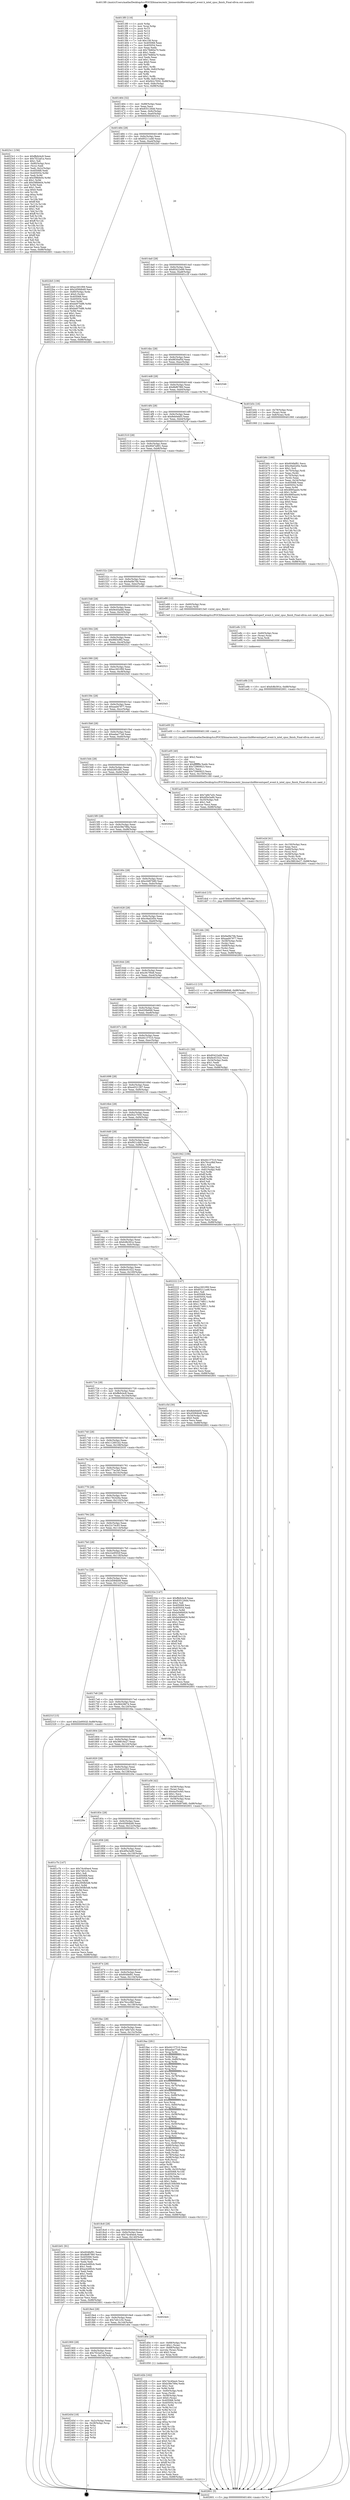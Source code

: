 digraph "0x4013f0" {
  label = "0x4013f0 (/mnt/c/Users/mathe/Desktop/tcc/POCII/binaries/extr_linuxarchx86eventsperf_event.h_intel_cpuc_finish_Final-ollvm.out::main(0))"
  labelloc = "t"
  node[shape=record]

  Entry [label="",width=0.3,height=0.3,shape=circle,fillcolor=black,style=filled]
  "0x401464" [label="{
     0x401464 [32]\l
     | [instrs]\l
     &nbsp;&nbsp;0x401464 \<+6\>: mov -0x88(%rbp),%eax\l
     &nbsp;&nbsp;0x40146a \<+2\>: mov %eax,%ecx\l
     &nbsp;&nbsp;0x40146c \<+6\>: sub $0x835126dd,%ecx\l
     &nbsp;&nbsp;0x401472 \<+6\>: mov %eax,-0x9c(%rbp)\l
     &nbsp;&nbsp;0x401478 \<+6\>: mov %ecx,-0xa0(%rbp)\l
     &nbsp;&nbsp;0x40147e \<+6\>: je 00000000004023c1 \<main+0xfd1\>\l
  }"]
  "0x4023c1" [label="{
     0x4023c1 [156]\l
     | [instrs]\l
     &nbsp;&nbsp;0x4023c1 \<+5\>: mov $0xffe9cbc8,%eax\l
     &nbsp;&nbsp;0x4023c6 \<+5\>: mov $0x7f22af1a,%ecx\l
     &nbsp;&nbsp;0x4023cb \<+2\>: mov $0x1,%dl\l
     &nbsp;&nbsp;0x4023cd \<+4\>: mov -0x80(%rbp),%rsi\l
     &nbsp;&nbsp;0x4023d1 \<+2\>: mov (%rsi),%edi\l
     &nbsp;&nbsp;0x4023d3 \<+3\>: mov %edi,-0x2c(%rbp)\l
     &nbsp;&nbsp;0x4023d6 \<+7\>: mov 0x405068,%edi\l
     &nbsp;&nbsp;0x4023dd \<+8\>: mov 0x405054,%r8d\l
     &nbsp;&nbsp;0x4023e5 \<+3\>: mov %edi,%r9d\l
     &nbsp;&nbsp;0x4023e8 \<+7\>: sub $0x59fbfe04,%r9d\l
     &nbsp;&nbsp;0x4023ef \<+4\>: sub $0x1,%r9d\l
     &nbsp;&nbsp;0x4023f3 \<+7\>: add $0x59fbfe04,%r9d\l
     &nbsp;&nbsp;0x4023fa \<+4\>: imul %r9d,%edi\l
     &nbsp;&nbsp;0x4023fe \<+3\>: and $0x1,%edi\l
     &nbsp;&nbsp;0x402401 \<+3\>: cmp $0x0,%edi\l
     &nbsp;&nbsp;0x402404 \<+4\>: sete %r10b\l
     &nbsp;&nbsp;0x402408 \<+4\>: cmp $0xa,%r8d\l
     &nbsp;&nbsp;0x40240c \<+4\>: setl %r11b\l
     &nbsp;&nbsp;0x402410 \<+3\>: mov %r10b,%bl\l
     &nbsp;&nbsp;0x402413 \<+3\>: xor $0xff,%bl\l
     &nbsp;&nbsp;0x402416 \<+3\>: mov %r11b,%r14b\l
     &nbsp;&nbsp;0x402419 \<+4\>: xor $0xff,%r14b\l
     &nbsp;&nbsp;0x40241d \<+3\>: xor $0x1,%dl\l
     &nbsp;&nbsp;0x402420 \<+3\>: mov %bl,%r15b\l
     &nbsp;&nbsp;0x402423 \<+4\>: and $0xff,%r15b\l
     &nbsp;&nbsp;0x402427 \<+3\>: and %dl,%r10b\l
     &nbsp;&nbsp;0x40242a \<+3\>: mov %r14b,%r12b\l
     &nbsp;&nbsp;0x40242d \<+4\>: and $0xff,%r12b\l
     &nbsp;&nbsp;0x402431 \<+3\>: and %dl,%r11b\l
     &nbsp;&nbsp;0x402434 \<+3\>: or %r10b,%r15b\l
     &nbsp;&nbsp;0x402437 \<+3\>: or %r11b,%r12b\l
     &nbsp;&nbsp;0x40243a \<+3\>: xor %r12b,%r15b\l
     &nbsp;&nbsp;0x40243d \<+3\>: or %r14b,%bl\l
     &nbsp;&nbsp;0x402440 \<+3\>: xor $0xff,%bl\l
     &nbsp;&nbsp;0x402443 \<+3\>: or $0x1,%dl\l
     &nbsp;&nbsp;0x402446 \<+2\>: and %dl,%bl\l
     &nbsp;&nbsp;0x402448 \<+3\>: or %bl,%r15b\l
     &nbsp;&nbsp;0x40244b \<+4\>: test $0x1,%r15b\l
     &nbsp;&nbsp;0x40244f \<+3\>: cmovne %ecx,%eax\l
     &nbsp;&nbsp;0x402452 \<+6\>: mov %eax,-0x88(%rbp)\l
     &nbsp;&nbsp;0x402458 \<+5\>: jmp 0000000000402601 \<main+0x1211\>\l
  }"]
  "0x401484" [label="{
     0x401484 [28]\l
     | [instrs]\l
     &nbsp;&nbsp;0x401484 \<+5\>: jmp 0000000000401489 \<main+0x99\>\l
     &nbsp;&nbsp;0x401489 \<+6\>: mov -0x9c(%rbp),%eax\l
     &nbsp;&nbsp;0x40148f \<+5\>: sub $0x85211a48,%eax\l
     &nbsp;&nbsp;0x401494 \<+6\>: mov %eax,-0xa4(%rbp)\l
     &nbsp;&nbsp;0x40149a \<+6\>: je 00000000004022b5 \<main+0xec5\>\l
  }"]
  Exit [label="",width=0.3,height=0.3,shape=circle,fillcolor=black,style=filled,peripheries=2]
  "0x4022b5" [label="{
     0x4022b5 [106]\l
     | [instrs]\l
     &nbsp;&nbsp;0x4022b5 \<+5\>: mov $0xa1601f09,%eax\l
     &nbsp;&nbsp;0x4022ba \<+5\>: mov $0x2d584b49,%ecx\l
     &nbsp;&nbsp;0x4022bf \<+4\>: mov -0x80(%rbp),%rdx\l
     &nbsp;&nbsp;0x4022c3 \<+6\>: movl $0x0,(%rdx)\l
     &nbsp;&nbsp;0x4022c9 \<+7\>: mov 0x405068,%esi\l
     &nbsp;&nbsp;0x4022d0 \<+7\>: mov 0x405054,%edi\l
     &nbsp;&nbsp;0x4022d7 \<+3\>: mov %esi,%r8d\l
     &nbsp;&nbsp;0x4022da \<+7\>: add $0xbe975df6,%r8d\l
     &nbsp;&nbsp;0x4022e1 \<+4\>: sub $0x1,%r8d\l
     &nbsp;&nbsp;0x4022e5 \<+7\>: sub $0xbe975df6,%r8d\l
     &nbsp;&nbsp;0x4022ec \<+4\>: imul %r8d,%esi\l
     &nbsp;&nbsp;0x4022f0 \<+3\>: and $0x1,%esi\l
     &nbsp;&nbsp;0x4022f3 \<+3\>: cmp $0x0,%esi\l
     &nbsp;&nbsp;0x4022f6 \<+4\>: sete %r9b\l
     &nbsp;&nbsp;0x4022fa \<+3\>: cmp $0xa,%edi\l
     &nbsp;&nbsp;0x4022fd \<+4\>: setl %r10b\l
     &nbsp;&nbsp;0x402301 \<+3\>: mov %r9b,%r11b\l
     &nbsp;&nbsp;0x402304 \<+3\>: and %r10b,%r11b\l
     &nbsp;&nbsp;0x402307 \<+3\>: xor %r10b,%r9b\l
     &nbsp;&nbsp;0x40230a \<+3\>: or %r9b,%r11b\l
     &nbsp;&nbsp;0x40230d \<+4\>: test $0x1,%r11b\l
     &nbsp;&nbsp;0x402311 \<+3\>: cmovne %ecx,%eax\l
     &nbsp;&nbsp;0x402314 \<+6\>: mov %eax,-0x88(%rbp)\l
     &nbsp;&nbsp;0x40231a \<+5\>: jmp 0000000000402601 \<main+0x1211\>\l
  }"]
  "0x4014a0" [label="{
     0x4014a0 [28]\l
     | [instrs]\l
     &nbsp;&nbsp;0x4014a0 \<+5\>: jmp 00000000004014a5 \<main+0xb5\>\l
     &nbsp;&nbsp;0x4014a5 \<+6\>: mov -0x9c(%rbp),%eax\l
     &nbsp;&nbsp;0x4014ab \<+5\>: sub $0x85422e99,%eax\l
     &nbsp;&nbsp;0x4014b0 \<+6\>: mov %eax,-0xa8(%rbp)\l
     &nbsp;&nbsp;0x4014b6 \<+6\>: je 0000000000401c3f \<main+0x84f\>\l
  }"]
  "0x40191c" [label="{
     0x40191c\l
  }", style=dashed]
  "0x401c3f" [label="{
     0x401c3f\l
  }", style=dashed]
  "0x4014bc" [label="{
     0x4014bc [28]\l
     | [instrs]\l
     &nbsp;&nbsp;0x4014bc \<+5\>: jmp 00000000004014c1 \<main+0xd1\>\l
     &nbsp;&nbsp;0x4014c1 \<+6\>: mov -0x9c(%rbp),%eax\l
     &nbsp;&nbsp;0x4014c7 \<+5\>: sub $0x8830af5d,%eax\l
     &nbsp;&nbsp;0x4014cc \<+6\>: mov %eax,-0xac(%rbp)\l
     &nbsp;&nbsp;0x4014d2 \<+6\>: je 0000000000402546 \<main+0x1156\>\l
  }"]
  "0x40245d" [label="{
     0x40245d [18]\l
     | [instrs]\l
     &nbsp;&nbsp;0x40245d \<+3\>: mov -0x2c(%rbp),%eax\l
     &nbsp;&nbsp;0x402460 \<+4\>: lea -0x28(%rbp),%rsp\l
     &nbsp;&nbsp;0x402464 \<+1\>: pop %rbx\l
     &nbsp;&nbsp;0x402465 \<+2\>: pop %r12\l
     &nbsp;&nbsp;0x402467 \<+2\>: pop %r13\l
     &nbsp;&nbsp;0x402469 \<+2\>: pop %r14\l
     &nbsp;&nbsp;0x40246b \<+2\>: pop %r15\l
     &nbsp;&nbsp;0x40246d \<+1\>: pop %rbp\l
     &nbsp;&nbsp;0x40246e \<+1\>: ret\l
  }"]
  "0x402546" [label="{
     0x402546\l
  }", style=dashed]
  "0x4014d8" [label="{
     0x4014d8 [28]\l
     | [instrs]\l
     &nbsp;&nbsp;0x4014d8 \<+5\>: jmp 00000000004014dd \<main+0xed\>\l
     &nbsp;&nbsp;0x4014dd \<+6\>: mov -0x9c(%rbp),%eax\l
     &nbsp;&nbsp;0x4014e3 \<+5\>: sub $0x8bf67f60,%eax\l
     &nbsp;&nbsp;0x4014e8 \<+6\>: mov %eax,-0xb0(%rbp)\l
     &nbsp;&nbsp;0x4014ee \<+6\>: je 0000000000401b5c \<main+0x76c\>\l
  }"]
  "0x401e9b" [label="{
     0x401e9b [15]\l
     | [instrs]\l
     &nbsp;&nbsp;0x401e9b \<+10\>: movl $0xfc8b391e,-0x88(%rbp)\l
     &nbsp;&nbsp;0x401ea5 \<+5\>: jmp 0000000000402601 \<main+0x1211\>\l
  }"]
  "0x401b5c" [label="{
     0x401b5c [16]\l
     | [instrs]\l
     &nbsp;&nbsp;0x401b5c \<+4\>: mov -0x78(%rbp),%rax\l
     &nbsp;&nbsp;0x401b60 \<+3\>: mov (%rax),%rax\l
     &nbsp;&nbsp;0x401b63 \<+4\>: mov 0x8(%rax),%rdi\l
     &nbsp;&nbsp;0x401b67 \<+5\>: call 0000000000401060 \<atoi@plt\>\l
     | [calls]\l
     &nbsp;&nbsp;0x401060 \{1\} (unknown)\l
  }"]
  "0x4014f4" [label="{
     0x4014f4 [28]\l
     | [instrs]\l
     &nbsp;&nbsp;0x4014f4 \<+5\>: jmp 00000000004014f9 \<main+0x109\>\l
     &nbsp;&nbsp;0x4014f9 \<+6\>: mov -0x9c(%rbp),%eax\l
     &nbsp;&nbsp;0x4014ff \<+5\>: sub $0x8eb0ebf3,%eax\l
     &nbsp;&nbsp;0x401504 \<+6\>: mov %eax,-0xb4(%rbp)\l
     &nbsp;&nbsp;0x40150a \<+6\>: je 00000000004021ff \<main+0xe0f\>\l
  }"]
  "0x401e8c" [label="{
     0x401e8c [15]\l
     | [instrs]\l
     &nbsp;&nbsp;0x401e8c \<+4\>: mov -0x60(%rbp),%rax\l
     &nbsp;&nbsp;0x401e90 \<+3\>: mov (%rax),%rax\l
     &nbsp;&nbsp;0x401e93 \<+3\>: mov %rax,%rdi\l
     &nbsp;&nbsp;0x401e96 \<+5\>: call 0000000000401030 \<free@plt\>\l
     | [calls]\l
     &nbsp;&nbsp;0x401030 \{1\} (unknown)\l
  }"]
  "0x4021ff" [label="{
     0x4021ff\l
  }", style=dashed]
  "0x401510" [label="{
     0x401510 [28]\l
     | [instrs]\l
     &nbsp;&nbsp;0x401510 \<+5\>: jmp 0000000000401515 \<main+0x125\>\l
     &nbsp;&nbsp;0x401515 \<+6\>: mov -0x9c(%rbp),%eax\l
     &nbsp;&nbsp;0x40151b \<+5\>: sub $0x90d7e891,%eax\l
     &nbsp;&nbsp;0x401520 \<+6\>: mov %eax,-0xb8(%rbp)\l
     &nbsp;&nbsp;0x401526 \<+6\>: je 0000000000401eaa \<main+0xaba\>\l
  }"]
  "0x401e2d" [label="{
     0x401e2d [41]\l
     | [instrs]\l
     &nbsp;&nbsp;0x401e2d \<+6\>: mov -0x150(%rbp),%ecx\l
     &nbsp;&nbsp;0x401e33 \<+3\>: imul %eax,%ecx\l
     &nbsp;&nbsp;0x401e36 \<+4\>: mov -0x60(%rbp),%rsi\l
     &nbsp;&nbsp;0x401e3a \<+3\>: mov (%rsi),%rsi\l
     &nbsp;&nbsp;0x401e3d \<+4\>: mov -0x58(%rbp),%rdi\l
     &nbsp;&nbsp;0x401e41 \<+3\>: movslq (%rdi),%rdi\l
     &nbsp;&nbsp;0x401e44 \<+3\>: mov %ecx,(%rsi,%rdi,4)\l
     &nbsp;&nbsp;0x401e47 \<+10\>: movl $0x38816e27,-0x88(%rbp)\l
     &nbsp;&nbsp;0x401e51 \<+5\>: jmp 0000000000402601 \<main+0x1211\>\l
  }"]
  "0x401eaa" [label="{
     0x401eaa\l
  }", style=dashed]
  "0x40152c" [label="{
     0x40152c [28]\l
     | [instrs]\l
     &nbsp;&nbsp;0x40152c \<+5\>: jmp 0000000000401531 \<main+0x141\>\l
     &nbsp;&nbsp;0x401531 \<+6\>: mov -0x9c(%rbp),%eax\l
     &nbsp;&nbsp;0x401537 \<+5\>: sub $0x9a0fe70b,%eax\l
     &nbsp;&nbsp;0x40153c \<+6\>: mov %eax,-0xbc(%rbp)\l
     &nbsp;&nbsp;0x401542 \<+6\>: je 0000000000401e80 \<main+0xa90\>\l
  }"]
  "0x401e05" [label="{
     0x401e05 [40]\l
     | [instrs]\l
     &nbsp;&nbsp;0x401e05 \<+5\>: mov $0x2,%ecx\l
     &nbsp;&nbsp;0x401e0a \<+1\>: cltd\l
     &nbsp;&nbsp;0x401e0b \<+2\>: idiv %ecx\l
     &nbsp;&nbsp;0x401e0d \<+6\>: imul $0xfffffffe,%edx,%ecx\l
     &nbsp;&nbsp;0x401e13 \<+6\>: sub $0x72960923,%ecx\l
     &nbsp;&nbsp;0x401e19 \<+3\>: add $0x1,%ecx\l
     &nbsp;&nbsp;0x401e1c \<+6\>: add $0x72960923,%ecx\l
     &nbsp;&nbsp;0x401e22 \<+6\>: mov %ecx,-0x150(%rbp)\l
     &nbsp;&nbsp;0x401e28 \<+5\>: call 0000000000401160 \<next_i\>\l
     | [calls]\l
     &nbsp;&nbsp;0x401160 \{1\} (/mnt/c/Users/mathe/Desktop/tcc/POCII/binaries/extr_linuxarchx86eventsperf_event.h_intel_cpuc_finish_Final-ollvm.out::next_i)\l
  }"]
  "0x401e80" [label="{
     0x401e80 [12]\l
     | [instrs]\l
     &nbsp;&nbsp;0x401e80 \<+4\>: mov -0x60(%rbp),%rax\l
     &nbsp;&nbsp;0x401e84 \<+3\>: mov (%rax),%rdi\l
     &nbsp;&nbsp;0x401e87 \<+5\>: call 00000000004013e0 \<intel_cpuc_finish\>\l
     | [calls]\l
     &nbsp;&nbsp;0x4013e0 \{1\} (/mnt/c/Users/mathe/Desktop/tcc/POCII/binaries/extr_linuxarchx86eventsperf_event.h_intel_cpuc_finish_Final-ollvm.out::intel_cpuc_finish)\l
  }"]
  "0x401548" [label="{
     0x401548 [28]\l
     | [instrs]\l
     &nbsp;&nbsp;0x401548 \<+5\>: jmp 000000000040154d \<main+0x15d\>\l
     &nbsp;&nbsp;0x40154d \<+6\>: mov -0x9c(%rbp),%eax\l
     &nbsp;&nbsp;0x401553 \<+5\>: sub $0x9e45abfd,%eax\l
     &nbsp;&nbsp;0x401558 \<+6\>: mov %eax,-0xc0(%rbp)\l
     &nbsp;&nbsp;0x40155e \<+6\>: je 0000000000401f42 \<main+0xb52\>\l
  }"]
  "0x401d2b" [label="{
     0x401d2b [162]\l
     | [instrs]\l
     &nbsp;&nbsp;0x401d2b \<+5\>: mov $0x7dc40ee4,%ecx\l
     &nbsp;&nbsp;0x401d30 \<+5\>: mov $0xb38e789a,%edx\l
     &nbsp;&nbsp;0x401d35 \<+3\>: mov $0x1,%sil\l
     &nbsp;&nbsp;0x401d38 \<+3\>: xor %r8d,%r8d\l
     &nbsp;&nbsp;0x401d3b \<+4\>: mov -0x60(%rbp),%rdi\l
     &nbsp;&nbsp;0x401d3f \<+3\>: mov %rax,(%rdi)\l
     &nbsp;&nbsp;0x401d42 \<+4\>: mov -0x58(%rbp),%rax\l
     &nbsp;&nbsp;0x401d46 \<+6\>: movl $0x0,(%rax)\l
     &nbsp;&nbsp;0x401d4c \<+8\>: mov 0x405068,%r9d\l
     &nbsp;&nbsp;0x401d54 \<+8\>: mov 0x405054,%r10d\l
     &nbsp;&nbsp;0x401d5c \<+4\>: sub $0x1,%r8d\l
     &nbsp;&nbsp;0x401d60 \<+3\>: mov %r9d,%r11d\l
     &nbsp;&nbsp;0x401d63 \<+3\>: add %r8d,%r11d\l
     &nbsp;&nbsp;0x401d66 \<+4\>: imul %r11d,%r9d\l
     &nbsp;&nbsp;0x401d6a \<+4\>: and $0x1,%r9d\l
     &nbsp;&nbsp;0x401d6e \<+4\>: cmp $0x0,%r9d\l
     &nbsp;&nbsp;0x401d72 \<+3\>: sete %bl\l
     &nbsp;&nbsp;0x401d75 \<+4\>: cmp $0xa,%r10d\l
     &nbsp;&nbsp;0x401d79 \<+4\>: setl %r14b\l
     &nbsp;&nbsp;0x401d7d \<+3\>: mov %bl,%r15b\l
     &nbsp;&nbsp;0x401d80 \<+4\>: xor $0xff,%r15b\l
     &nbsp;&nbsp;0x401d84 \<+3\>: mov %r14b,%r12b\l
     &nbsp;&nbsp;0x401d87 \<+4\>: xor $0xff,%r12b\l
     &nbsp;&nbsp;0x401d8b \<+4\>: xor $0x0,%sil\l
     &nbsp;&nbsp;0x401d8f \<+3\>: mov %r15b,%r13b\l
     &nbsp;&nbsp;0x401d92 \<+4\>: and $0x0,%r13b\l
     &nbsp;&nbsp;0x401d96 \<+3\>: and %sil,%bl\l
     &nbsp;&nbsp;0x401d99 \<+3\>: mov %r12b,%al\l
     &nbsp;&nbsp;0x401d9c \<+2\>: and $0x0,%al\l
     &nbsp;&nbsp;0x401d9e \<+3\>: and %sil,%r14b\l
     &nbsp;&nbsp;0x401da1 \<+3\>: or %bl,%r13b\l
     &nbsp;&nbsp;0x401da4 \<+3\>: or %r14b,%al\l
     &nbsp;&nbsp;0x401da7 \<+3\>: xor %al,%r13b\l
     &nbsp;&nbsp;0x401daa \<+3\>: or %r12b,%r15b\l
     &nbsp;&nbsp;0x401dad \<+4\>: xor $0xff,%r15b\l
     &nbsp;&nbsp;0x401db1 \<+4\>: or $0x0,%sil\l
     &nbsp;&nbsp;0x401db5 \<+3\>: and %sil,%r15b\l
     &nbsp;&nbsp;0x401db8 \<+3\>: or %r15b,%r13b\l
     &nbsp;&nbsp;0x401dbb \<+4\>: test $0x1,%r13b\l
     &nbsp;&nbsp;0x401dbf \<+3\>: cmovne %edx,%ecx\l
     &nbsp;&nbsp;0x401dc2 \<+6\>: mov %ecx,-0x88(%rbp)\l
     &nbsp;&nbsp;0x401dc8 \<+5\>: jmp 0000000000402601 \<main+0x1211\>\l
  }"]
  "0x401f42" [label="{
     0x401f42\l
  }", style=dashed]
  "0x401564" [label="{
     0x401564 [28]\l
     | [instrs]\l
     &nbsp;&nbsp;0x401564 \<+5\>: jmp 0000000000401569 \<main+0x179\>\l
     &nbsp;&nbsp;0x401569 \<+6\>: mov -0x9c(%rbp),%eax\l
     &nbsp;&nbsp;0x40156f \<+5\>: sub $0x9fd3cf82,%eax\l
     &nbsp;&nbsp;0x401574 \<+6\>: mov %eax,-0xc4(%rbp)\l
     &nbsp;&nbsp;0x40157a \<+6\>: je 0000000000402521 \<main+0x1131\>\l
  }"]
  "0x401900" [label="{
     0x401900 [28]\l
     | [instrs]\l
     &nbsp;&nbsp;0x401900 \<+5\>: jmp 0000000000401905 \<main+0x515\>\l
     &nbsp;&nbsp;0x401905 \<+6\>: mov -0x9c(%rbp),%eax\l
     &nbsp;&nbsp;0x40190b \<+5\>: sub $0x7f22af1a,%eax\l
     &nbsp;&nbsp;0x401910 \<+6\>: mov %eax,-0x148(%rbp)\l
     &nbsp;&nbsp;0x401916 \<+6\>: je 000000000040245d \<main+0x106d\>\l
  }"]
  "0x402521" [label="{
     0x402521\l
  }", style=dashed]
  "0x401580" [label="{
     0x401580 [28]\l
     | [instrs]\l
     &nbsp;&nbsp;0x401580 \<+5\>: jmp 0000000000401585 \<main+0x195\>\l
     &nbsp;&nbsp;0x401585 \<+6\>: mov -0x9c(%rbp),%eax\l
     &nbsp;&nbsp;0x40158b \<+5\>: sub $0xa1601f09,%eax\l
     &nbsp;&nbsp;0x401590 \<+6\>: mov %eax,-0xc8(%rbp)\l
     &nbsp;&nbsp;0x401596 \<+6\>: je 00000000004025d3 \<main+0x11e3\>\l
  }"]
  "0x401d0e" [label="{
     0x401d0e [29]\l
     | [instrs]\l
     &nbsp;&nbsp;0x401d0e \<+4\>: mov -0x68(%rbp),%rax\l
     &nbsp;&nbsp;0x401d12 \<+6\>: movl $0x1,(%rax)\l
     &nbsp;&nbsp;0x401d18 \<+4\>: mov -0x68(%rbp),%rax\l
     &nbsp;&nbsp;0x401d1c \<+3\>: movslq (%rax),%rax\l
     &nbsp;&nbsp;0x401d1f \<+4\>: shl $0x2,%rax\l
     &nbsp;&nbsp;0x401d23 \<+3\>: mov %rax,%rdi\l
     &nbsp;&nbsp;0x401d26 \<+5\>: call 0000000000401050 \<malloc@plt\>\l
     | [calls]\l
     &nbsp;&nbsp;0x401050 \{1\} (unknown)\l
  }"]
  "0x4025d3" [label="{
     0x4025d3\l
  }", style=dashed]
  "0x40159c" [label="{
     0x40159c [28]\l
     | [instrs]\l
     &nbsp;&nbsp;0x40159c \<+5\>: jmp 00000000004015a1 \<main+0x1b1\>\l
     &nbsp;&nbsp;0x4015a1 \<+6\>: mov -0x9c(%rbp),%eax\l
     &nbsp;&nbsp;0x4015a7 \<+5\>: sub $0xaad47977,%eax\l
     &nbsp;&nbsp;0x4015ac \<+6\>: mov %eax,-0xcc(%rbp)\l
     &nbsp;&nbsp;0x4015b2 \<+6\>: je 0000000000401e00 \<main+0xa10\>\l
  }"]
  "0x4018e4" [label="{
     0x4018e4 [28]\l
     | [instrs]\l
     &nbsp;&nbsp;0x4018e4 \<+5\>: jmp 00000000004018e9 \<main+0x4f9\>\l
     &nbsp;&nbsp;0x4018e9 \<+6\>: mov -0x9c(%rbp),%eax\l
     &nbsp;&nbsp;0x4018ef \<+5\>: sub $0x7efc1c5c,%eax\l
     &nbsp;&nbsp;0x4018f4 \<+6\>: mov %eax,-0x144(%rbp)\l
     &nbsp;&nbsp;0x4018fa \<+6\>: je 0000000000401d0e \<main+0x91e\>\l
  }"]
  "0x401e00" [label="{
     0x401e00 [5]\l
     | [instrs]\l
     &nbsp;&nbsp;0x401e00 \<+5\>: call 0000000000401160 \<next_i\>\l
     | [calls]\l
     &nbsp;&nbsp;0x401160 \{1\} (/mnt/c/Users/mathe/Desktop/tcc/POCII/binaries/extr_linuxarchx86eventsperf_event.h_intel_cpuc_finish_Final-ollvm.out::next_i)\l
  }"]
  "0x4015b8" [label="{
     0x4015b8 [28]\l
     | [instrs]\l
     &nbsp;&nbsp;0x4015b8 \<+5\>: jmp 00000000004015bd \<main+0x1cd\>\l
     &nbsp;&nbsp;0x4015bd \<+6\>: mov -0x9c(%rbp),%eax\l
     &nbsp;&nbsp;0x4015c3 \<+5\>: sub $0xadae77a9,%eax\l
     &nbsp;&nbsp;0x4015c8 \<+6\>: mov %eax,-0xd0(%rbp)\l
     &nbsp;&nbsp;0x4015ce \<+6\>: je 0000000000401ac5 \<main+0x6d5\>\l
  }"]
  "0x4024e4" [label="{
     0x4024e4\l
  }", style=dashed]
  "0x401ac5" [label="{
     0x401ac5 [30]\l
     | [instrs]\l
     &nbsp;&nbsp;0x401ac5 \<+5\>: mov $0x7a6b7a5c,%eax\l
     &nbsp;&nbsp;0x401aca \<+5\>: mov $0x4f5e3a90,%ecx\l
     &nbsp;&nbsp;0x401acf \<+3\>: mov -0x35(%rbp),%dl\l
     &nbsp;&nbsp;0x401ad2 \<+3\>: test $0x1,%dl\l
     &nbsp;&nbsp;0x401ad5 \<+3\>: cmovne %ecx,%eax\l
     &nbsp;&nbsp;0x401ad8 \<+6\>: mov %eax,-0x88(%rbp)\l
     &nbsp;&nbsp;0x401ade \<+5\>: jmp 0000000000402601 \<main+0x1211\>\l
  }"]
  "0x4015d4" [label="{
     0x4015d4 [28]\l
     | [instrs]\l
     &nbsp;&nbsp;0x4015d4 \<+5\>: jmp 00000000004015d9 \<main+0x1e9\>\l
     &nbsp;&nbsp;0x4015d9 \<+6\>: mov -0x9c(%rbp),%eax\l
     &nbsp;&nbsp;0x4015df \<+5\>: sub $0xb26f1d91,%eax\l
     &nbsp;&nbsp;0x4015e4 \<+6\>: mov %eax,-0xd4(%rbp)\l
     &nbsp;&nbsp;0x4015ea \<+6\>: je 00000000004020e0 \<main+0xcf0\>\l
  }"]
  "0x401b6c" [label="{
     0x401b6c [166]\l
     | [instrs]\l
     &nbsp;&nbsp;0x401b6c \<+5\>: mov $0x604fef91,%ecx\l
     &nbsp;&nbsp;0x401b71 \<+5\>: mov $0xc9ad2d5e,%edx\l
     &nbsp;&nbsp;0x401b76 \<+3\>: mov $0x1,%sil\l
     &nbsp;&nbsp;0x401b79 \<+4\>: mov -0x70(%rbp),%rdi\l
     &nbsp;&nbsp;0x401b7d \<+2\>: mov %eax,(%rdi)\l
     &nbsp;&nbsp;0x401b7f \<+4\>: mov -0x70(%rbp),%rdi\l
     &nbsp;&nbsp;0x401b83 \<+2\>: mov (%rdi),%eax\l
     &nbsp;&nbsp;0x401b85 \<+3\>: mov %eax,-0x34(%rbp)\l
     &nbsp;&nbsp;0x401b88 \<+7\>: mov 0x405068,%eax\l
     &nbsp;&nbsp;0x401b8f \<+8\>: mov 0x405054,%r8d\l
     &nbsp;&nbsp;0x401b97 \<+3\>: mov %eax,%r9d\l
     &nbsp;&nbsp;0x401b9a \<+7\>: sub $0x4685aa44,%r9d\l
     &nbsp;&nbsp;0x401ba1 \<+4\>: sub $0x1,%r9d\l
     &nbsp;&nbsp;0x401ba5 \<+7\>: add $0x4685aa44,%r9d\l
     &nbsp;&nbsp;0x401bac \<+4\>: imul %r9d,%eax\l
     &nbsp;&nbsp;0x401bb0 \<+3\>: and $0x1,%eax\l
     &nbsp;&nbsp;0x401bb3 \<+3\>: cmp $0x0,%eax\l
     &nbsp;&nbsp;0x401bb6 \<+4\>: sete %r10b\l
     &nbsp;&nbsp;0x401bba \<+4\>: cmp $0xa,%r8d\l
     &nbsp;&nbsp;0x401bbe \<+4\>: setl %r11b\l
     &nbsp;&nbsp;0x401bc2 \<+3\>: mov %r10b,%bl\l
     &nbsp;&nbsp;0x401bc5 \<+3\>: xor $0xff,%bl\l
     &nbsp;&nbsp;0x401bc8 \<+3\>: mov %r11b,%r14b\l
     &nbsp;&nbsp;0x401bcb \<+4\>: xor $0xff,%r14b\l
     &nbsp;&nbsp;0x401bcf \<+4\>: xor $0x1,%sil\l
     &nbsp;&nbsp;0x401bd3 \<+3\>: mov %bl,%r15b\l
     &nbsp;&nbsp;0x401bd6 \<+4\>: and $0xff,%r15b\l
     &nbsp;&nbsp;0x401bda \<+3\>: and %sil,%r10b\l
     &nbsp;&nbsp;0x401bdd \<+3\>: mov %r14b,%r12b\l
     &nbsp;&nbsp;0x401be0 \<+4\>: and $0xff,%r12b\l
     &nbsp;&nbsp;0x401be4 \<+3\>: and %sil,%r11b\l
     &nbsp;&nbsp;0x401be7 \<+3\>: or %r10b,%r15b\l
     &nbsp;&nbsp;0x401bea \<+3\>: or %r11b,%r12b\l
     &nbsp;&nbsp;0x401bed \<+3\>: xor %r12b,%r15b\l
     &nbsp;&nbsp;0x401bf0 \<+3\>: or %r14b,%bl\l
     &nbsp;&nbsp;0x401bf3 \<+3\>: xor $0xff,%bl\l
     &nbsp;&nbsp;0x401bf6 \<+4\>: or $0x1,%sil\l
     &nbsp;&nbsp;0x401bfa \<+3\>: and %sil,%bl\l
     &nbsp;&nbsp;0x401bfd \<+3\>: or %bl,%r15b\l
     &nbsp;&nbsp;0x401c00 \<+4\>: test $0x1,%r15b\l
     &nbsp;&nbsp;0x401c04 \<+3\>: cmovne %edx,%ecx\l
     &nbsp;&nbsp;0x401c07 \<+6\>: mov %ecx,-0x88(%rbp)\l
     &nbsp;&nbsp;0x401c0d \<+5\>: jmp 0000000000402601 \<main+0x1211\>\l
  }"]
  "0x4020e0" [label="{
     0x4020e0\l
  }", style=dashed]
  "0x4015f0" [label="{
     0x4015f0 [28]\l
     | [instrs]\l
     &nbsp;&nbsp;0x4015f0 \<+5\>: jmp 00000000004015f5 \<main+0x205\>\l
     &nbsp;&nbsp;0x4015f5 \<+6\>: mov -0x9c(%rbp),%eax\l
     &nbsp;&nbsp;0x4015fb \<+5\>: sub $0xb38e789a,%eax\l
     &nbsp;&nbsp;0x401600 \<+6\>: mov %eax,-0xd8(%rbp)\l
     &nbsp;&nbsp;0x401606 \<+6\>: je 0000000000401dcd \<main+0x9dd\>\l
  }"]
  "0x4018c8" [label="{
     0x4018c8 [28]\l
     | [instrs]\l
     &nbsp;&nbsp;0x4018c8 \<+5\>: jmp 00000000004018cd \<main+0x4dd\>\l
     &nbsp;&nbsp;0x4018cd \<+6\>: mov -0x9c(%rbp),%eax\l
     &nbsp;&nbsp;0x4018d3 \<+5\>: sub $0x7dc40ee4,%eax\l
     &nbsp;&nbsp;0x4018d8 \<+6\>: mov %eax,-0x140(%rbp)\l
     &nbsp;&nbsp;0x4018de \<+6\>: je 00000000004024e4 \<main+0x10f4\>\l
  }"]
  "0x401dcd" [label="{
     0x401dcd [15]\l
     | [instrs]\l
     &nbsp;&nbsp;0x401dcd \<+10\>: movl $0xc0d97b80,-0x88(%rbp)\l
     &nbsp;&nbsp;0x401dd7 \<+5\>: jmp 0000000000402601 \<main+0x1211\>\l
  }"]
  "0x40160c" [label="{
     0x40160c [28]\l
     | [instrs]\l
     &nbsp;&nbsp;0x40160c \<+5\>: jmp 0000000000401611 \<main+0x221\>\l
     &nbsp;&nbsp;0x401611 \<+6\>: mov -0x9c(%rbp),%eax\l
     &nbsp;&nbsp;0x401617 \<+5\>: sub $0xc0d97b80,%eax\l
     &nbsp;&nbsp;0x40161c \<+6\>: mov %eax,-0xdc(%rbp)\l
     &nbsp;&nbsp;0x401622 \<+6\>: je 0000000000401ddc \<main+0x9ec\>\l
  }"]
  "0x401b01" [label="{
     0x401b01 [91]\l
     | [instrs]\l
     &nbsp;&nbsp;0x401b01 \<+5\>: mov $0x604fef91,%eax\l
     &nbsp;&nbsp;0x401b06 \<+5\>: mov $0x8bf67f60,%ecx\l
     &nbsp;&nbsp;0x401b0b \<+7\>: mov 0x405068,%edx\l
     &nbsp;&nbsp;0x401b12 \<+7\>: mov 0x405054,%esi\l
     &nbsp;&nbsp;0x401b19 \<+2\>: mov %edx,%edi\l
     &nbsp;&nbsp;0x401b1b \<+6\>: sub $0xacb480cb,%edi\l
     &nbsp;&nbsp;0x401b21 \<+3\>: sub $0x1,%edi\l
     &nbsp;&nbsp;0x401b24 \<+6\>: add $0xacb480cb,%edi\l
     &nbsp;&nbsp;0x401b2a \<+3\>: imul %edi,%edx\l
     &nbsp;&nbsp;0x401b2d \<+3\>: and $0x1,%edx\l
     &nbsp;&nbsp;0x401b30 \<+3\>: cmp $0x0,%edx\l
     &nbsp;&nbsp;0x401b33 \<+4\>: sete %r8b\l
     &nbsp;&nbsp;0x401b37 \<+3\>: cmp $0xa,%esi\l
     &nbsp;&nbsp;0x401b3a \<+4\>: setl %r9b\l
     &nbsp;&nbsp;0x401b3e \<+3\>: mov %r8b,%r10b\l
     &nbsp;&nbsp;0x401b41 \<+3\>: and %r9b,%r10b\l
     &nbsp;&nbsp;0x401b44 \<+3\>: xor %r9b,%r8b\l
     &nbsp;&nbsp;0x401b47 \<+3\>: or %r8b,%r10b\l
     &nbsp;&nbsp;0x401b4a \<+4\>: test $0x1,%r10b\l
     &nbsp;&nbsp;0x401b4e \<+3\>: cmovne %ecx,%eax\l
     &nbsp;&nbsp;0x401b51 \<+6\>: mov %eax,-0x88(%rbp)\l
     &nbsp;&nbsp;0x401b57 \<+5\>: jmp 0000000000402601 \<main+0x1211\>\l
  }"]
  "0x401ddc" [label="{
     0x401ddc [36]\l
     | [instrs]\l
     &nbsp;&nbsp;0x401ddc \<+5\>: mov $0x9a0fe70b,%eax\l
     &nbsp;&nbsp;0x401de1 \<+5\>: mov $0xaad47977,%ecx\l
     &nbsp;&nbsp;0x401de6 \<+4\>: mov -0x58(%rbp),%rdx\l
     &nbsp;&nbsp;0x401dea \<+2\>: mov (%rdx),%esi\l
     &nbsp;&nbsp;0x401dec \<+4\>: mov -0x68(%rbp),%rdx\l
     &nbsp;&nbsp;0x401df0 \<+2\>: cmp (%rdx),%esi\l
     &nbsp;&nbsp;0x401df2 \<+3\>: cmovl %ecx,%eax\l
     &nbsp;&nbsp;0x401df5 \<+6\>: mov %eax,-0x88(%rbp)\l
     &nbsp;&nbsp;0x401dfb \<+5\>: jmp 0000000000402601 \<main+0x1211\>\l
  }"]
  "0x401628" [label="{
     0x401628 [28]\l
     | [instrs]\l
     &nbsp;&nbsp;0x401628 \<+5\>: jmp 000000000040162d \<main+0x23d\>\l
     &nbsp;&nbsp;0x40162d \<+6\>: mov -0x9c(%rbp),%eax\l
     &nbsp;&nbsp;0x401633 \<+5\>: sub $0xc9ad2d5e,%eax\l
     &nbsp;&nbsp;0x401638 \<+6\>: mov %eax,-0xe0(%rbp)\l
     &nbsp;&nbsp;0x40163e \<+6\>: je 0000000000401c12 \<main+0x822\>\l
  }"]
  "0x4018ac" [label="{
     0x4018ac [28]\l
     | [instrs]\l
     &nbsp;&nbsp;0x4018ac \<+5\>: jmp 00000000004018b1 \<main+0x4c1\>\l
     &nbsp;&nbsp;0x4018b1 \<+6\>: mov -0x9c(%rbp),%eax\l
     &nbsp;&nbsp;0x4018b7 \<+5\>: sub $0x7a6b7a5c,%eax\l
     &nbsp;&nbsp;0x4018bc \<+6\>: mov %eax,-0x13c(%rbp)\l
     &nbsp;&nbsp;0x4018c2 \<+6\>: je 0000000000401b01 \<main+0x711\>\l
  }"]
  "0x401c12" [label="{
     0x401c12 [15]\l
     | [instrs]\l
     &nbsp;&nbsp;0x401c12 \<+10\>: movl $0xd20fe846,-0x88(%rbp)\l
     &nbsp;&nbsp;0x401c1c \<+5\>: jmp 0000000000402601 \<main+0x1211\>\l
  }"]
  "0x401644" [label="{
     0x401644 [28]\l
     | [instrs]\l
     &nbsp;&nbsp;0x401644 \<+5\>: jmp 0000000000401649 \<main+0x259\>\l
     &nbsp;&nbsp;0x401649 \<+6\>: mov -0x9c(%rbp),%eax\l
     &nbsp;&nbsp;0x40164f \<+5\>: sub $0xc9c7f0e6,%eax\l
     &nbsp;&nbsp;0x401654 \<+6\>: mov %eax,-0xe4(%rbp)\l
     &nbsp;&nbsp;0x40165a \<+6\>: je 00000000004020ef \<main+0xcff\>\l
  }"]
  "0x4019ac" [label="{
     0x4019ac [281]\l
     | [instrs]\l
     &nbsp;&nbsp;0x4019ac \<+5\>: mov $0xd4137510,%eax\l
     &nbsp;&nbsp;0x4019b1 \<+5\>: mov $0xadae77a9,%ecx\l
     &nbsp;&nbsp;0x4019b6 \<+3\>: mov %rsp,%rdx\l
     &nbsp;&nbsp;0x4019b9 \<+4\>: add $0xfffffffffffffff0,%rdx\l
     &nbsp;&nbsp;0x4019bd \<+3\>: mov %rdx,%rsp\l
     &nbsp;&nbsp;0x4019c0 \<+4\>: mov %rdx,-0x80(%rbp)\l
     &nbsp;&nbsp;0x4019c4 \<+3\>: mov %rsp,%rdx\l
     &nbsp;&nbsp;0x4019c7 \<+4\>: add $0xfffffffffffffff0,%rdx\l
     &nbsp;&nbsp;0x4019cb \<+3\>: mov %rdx,%rsp\l
     &nbsp;&nbsp;0x4019ce \<+3\>: mov %rsp,%rsi\l
     &nbsp;&nbsp;0x4019d1 \<+4\>: add $0xfffffffffffffff0,%rsi\l
     &nbsp;&nbsp;0x4019d5 \<+3\>: mov %rsi,%rsp\l
     &nbsp;&nbsp;0x4019d8 \<+4\>: mov %rsi,-0x78(%rbp)\l
     &nbsp;&nbsp;0x4019dc \<+3\>: mov %rsp,%rsi\l
     &nbsp;&nbsp;0x4019df \<+4\>: add $0xfffffffffffffff0,%rsi\l
     &nbsp;&nbsp;0x4019e3 \<+3\>: mov %rsi,%rsp\l
     &nbsp;&nbsp;0x4019e6 \<+4\>: mov %rsi,-0x70(%rbp)\l
     &nbsp;&nbsp;0x4019ea \<+3\>: mov %rsp,%rsi\l
     &nbsp;&nbsp;0x4019ed \<+4\>: add $0xfffffffffffffff0,%rsi\l
     &nbsp;&nbsp;0x4019f1 \<+3\>: mov %rsi,%rsp\l
     &nbsp;&nbsp;0x4019f4 \<+4\>: mov %rsi,-0x68(%rbp)\l
     &nbsp;&nbsp;0x4019f8 \<+3\>: mov %rsp,%rsi\l
     &nbsp;&nbsp;0x4019fb \<+4\>: add $0xfffffffffffffff0,%rsi\l
     &nbsp;&nbsp;0x4019ff \<+3\>: mov %rsi,%rsp\l
     &nbsp;&nbsp;0x401a02 \<+4\>: mov %rsi,-0x60(%rbp)\l
     &nbsp;&nbsp;0x401a06 \<+3\>: mov %rsp,%rsi\l
     &nbsp;&nbsp;0x401a09 \<+4\>: add $0xfffffffffffffff0,%rsi\l
     &nbsp;&nbsp;0x401a0d \<+3\>: mov %rsi,%rsp\l
     &nbsp;&nbsp;0x401a10 \<+4\>: mov %rsi,-0x58(%rbp)\l
     &nbsp;&nbsp;0x401a14 \<+3\>: mov %rsp,%rsi\l
     &nbsp;&nbsp;0x401a17 \<+4\>: add $0xfffffffffffffff0,%rsi\l
     &nbsp;&nbsp;0x401a1b \<+3\>: mov %rsi,%rsp\l
     &nbsp;&nbsp;0x401a1e \<+4\>: mov %rsi,-0x50(%rbp)\l
     &nbsp;&nbsp;0x401a22 \<+3\>: mov %rsp,%rsi\l
     &nbsp;&nbsp;0x401a25 \<+4\>: add $0xfffffffffffffff0,%rsi\l
     &nbsp;&nbsp;0x401a29 \<+3\>: mov %rsi,%rsp\l
     &nbsp;&nbsp;0x401a2c \<+4\>: mov %rsi,-0x48(%rbp)\l
     &nbsp;&nbsp;0x401a30 \<+3\>: mov %rsp,%rsi\l
     &nbsp;&nbsp;0x401a33 \<+4\>: add $0xfffffffffffffff0,%rsi\l
     &nbsp;&nbsp;0x401a37 \<+3\>: mov %rsi,%rsp\l
     &nbsp;&nbsp;0x401a3a \<+4\>: mov %rsi,-0x40(%rbp)\l
     &nbsp;&nbsp;0x401a3e \<+4\>: mov -0x80(%rbp),%rsi\l
     &nbsp;&nbsp;0x401a42 \<+6\>: movl $0x0,(%rsi)\l
     &nbsp;&nbsp;0x401a48 \<+6\>: mov -0x8c(%rbp),%edi\l
     &nbsp;&nbsp;0x401a4e \<+2\>: mov %edi,(%rdx)\l
     &nbsp;&nbsp;0x401a50 \<+4\>: mov -0x78(%rbp),%rsi\l
     &nbsp;&nbsp;0x401a54 \<+7\>: mov -0x98(%rbp),%r8\l
     &nbsp;&nbsp;0x401a5b \<+3\>: mov %r8,(%rsi)\l
     &nbsp;&nbsp;0x401a5e \<+3\>: cmpl $0x2,(%rdx)\l
     &nbsp;&nbsp;0x401a61 \<+4\>: setne %r9b\l
     &nbsp;&nbsp;0x401a65 \<+4\>: and $0x1,%r9b\l
     &nbsp;&nbsp;0x401a69 \<+4\>: mov %r9b,-0x35(%rbp)\l
     &nbsp;&nbsp;0x401a6d \<+8\>: mov 0x405068,%r10d\l
     &nbsp;&nbsp;0x401a75 \<+8\>: mov 0x405054,%r11d\l
     &nbsp;&nbsp;0x401a7d \<+3\>: mov %r10d,%ebx\l
     &nbsp;&nbsp;0x401a80 \<+6\>: sub $0xd150b569,%ebx\l
     &nbsp;&nbsp;0x401a86 \<+3\>: sub $0x1,%ebx\l
     &nbsp;&nbsp;0x401a89 \<+6\>: add $0xd150b569,%ebx\l
     &nbsp;&nbsp;0x401a8f \<+4\>: imul %ebx,%r10d\l
     &nbsp;&nbsp;0x401a93 \<+4\>: and $0x1,%r10d\l
     &nbsp;&nbsp;0x401a97 \<+4\>: cmp $0x0,%r10d\l
     &nbsp;&nbsp;0x401a9b \<+4\>: sete %r9b\l
     &nbsp;&nbsp;0x401a9f \<+4\>: cmp $0xa,%r11d\l
     &nbsp;&nbsp;0x401aa3 \<+4\>: setl %r14b\l
     &nbsp;&nbsp;0x401aa7 \<+3\>: mov %r9b,%r15b\l
     &nbsp;&nbsp;0x401aaa \<+3\>: and %r14b,%r15b\l
     &nbsp;&nbsp;0x401aad \<+3\>: xor %r14b,%r9b\l
     &nbsp;&nbsp;0x401ab0 \<+3\>: or %r9b,%r15b\l
     &nbsp;&nbsp;0x401ab3 \<+4\>: test $0x1,%r15b\l
     &nbsp;&nbsp;0x401ab7 \<+3\>: cmovne %ecx,%eax\l
     &nbsp;&nbsp;0x401aba \<+6\>: mov %eax,-0x88(%rbp)\l
     &nbsp;&nbsp;0x401ac0 \<+5\>: jmp 0000000000402601 \<main+0x1211\>\l
  }"]
  "0x4020ef" [label="{
     0x4020ef\l
  }", style=dashed]
  "0x401660" [label="{
     0x401660 [28]\l
     | [instrs]\l
     &nbsp;&nbsp;0x401660 \<+5\>: jmp 0000000000401665 \<main+0x275\>\l
     &nbsp;&nbsp;0x401665 \<+6\>: mov -0x9c(%rbp),%eax\l
     &nbsp;&nbsp;0x40166b \<+5\>: sub $0xd20fe846,%eax\l
     &nbsp;&nbsp;0x401670 \<+6\>: mov %eax,-0xe8(%rbp)\l
     &nbsp;&nbsp;0x401676 \<+6\>: je 0000000000401c21 \<main+0x831\>\l
  }"]
  "0x401890" [label="{
     0x401890 [28]\l
     | [instrs]\l
     &nbsp;&nbsp;0x401890 \<+5\>: jmp 0000000000401895 \<main+0x4a5\>\l
     &nbsp;&nbsp;0x401895 \<+6\>: mov -0x9c(%rbp),%eax\l
     &nbsp;&nbsp;0x40189b \<+5\>: sub $0x76ccc9bf,%eax\l
     &nbsp;&nbsp;0x4018a0 \<+6\>: mov %eax,-0x138(%rbp)\l
     &nbsp;&nbsp;0x4018a6 \<+6\>: je 00000000004019ac \<main+0x5bc\>\l
  }"]
  "0x401c21" [label="{
     0x401c21 [30]\l
     | [instrs]\l
     &nbsp;&nbsp;0x401c21 \<+5\>: mov $0x85422e99,%eax\l
     &nbsp;&nbsp;0x401c26 \<+5\>: mov $0xfec61022,%ecx\l
     &nbsp;&nbsp;0x401c2b \<+3\>: mov -0x34(%rbp),%edx\l
     &nbsp;&nbsp;0x401c2e \<+3\>: cmp $0x1,%edx\l
     &nbsp;&nbsp;0x401c31 \<+3\>: cmovl %ecx,%eax\l
     &nbsp;&nbsp;0x401c34 \<+6\>: mov %eax,-0x88(%rbp)\l
     &nbsp;&nbsp;0x401c3a \<+5\>: jmp 0000000000402601 \<main+0x1211\>\l
  }"]
  "0x40167c" [label="{
     0x40167c [28]\l
     | [instrs]\l
     &nbsp;&nbsp;0x40167c \<+5\>: jmp 0000000000401681 \<main+0x291\>\l
     &nbsp;&nbsp;0x401681 \<+6\>: mov -0x9c(%rbp),%eax\l
     &nbsp;&nbsp;0x401687 \<+5\>: sub $0xd4137510,%eax\l
     &nbsp;&nbsp;0x40168c \<+6\>: mov %eax,-0xec(%rbp)\l
     &nbsp;&nbsp;0x401692 \<+6\>: je 000000000040246f \<main+0x107f\>\l
  }"]
  "0x4024b4" [label="{
     0x4024b4\l
  }", style=dashed]
  "0x40246f" [label="{
     0x40246f\l
  }", style=dashed]
  "0x401698" [label="{
     0x401698 [28]\l
     | [instrs]\l
     &nbsp;&nbsp;0x401698 \<+5\>: jmp 000000000040169d \<main+0x2ad\>\l
     &nbsp;&nbsp;0x40169d \<+6\>: mov -0x9c(%rbp),%eax\l
     &nbsp;&nbsp;0x4016a3 \<+5\>: sub $0xe4521397,%eax\l
     &nbsp;&nbsp;0x4016a8 \<+6\>: mov %eax,-0xf0(%rbp)\l
     &nbsp;&nbsp;0x4016ae \<+6\>: je 0000000000402119 \<main+0xd29\>\l
  }"]
  "0x401874" [label="{
     0x401874 [28]\l
     | [instrs]\l
     &nbsp;&nbsp;0x401874 \<+5\>: jmp 0000000000401879 \<main+0x489\>\l
     &nbsp;&nbsp;0x401879 \<+6\>: mov -0x9c(%rbp),%eax\l
     &nbsp;&nbsp;0x40187f \<+5\>: sub $0x604fef91,%eax\l
     &nbsp;&nbsp;0x401884 \<+6\>: mov %eax,-0x134(%rbp)\l
     &nbsp;&nbsp;0x40188a \<+6\>: je 00000000004024b4 \<main+0x10c4\>\l
  }"]
  "0x402119" [label="{
     0x402119\l
  }", style=dashed]
  "0x4016b4" [label="{
     0x4016b4 [28]\l
     | [instrs]\l
     &nbsp;&nbsp;0x4016b4 \<+5\>: jmp 00000000004016b9 \<main+0x2c9\>\l
     &nbsp;&nbsp;0x4016b9 \<+6\>: mov -0x9c(%rbp),%eax\l
     &nbsp;&nbsp;0x4016bf \<+5\>: sub $0xf42c7650,%eax\l
     &nbsp;&nbsp;0x4016c4 \<+6\>: mov %eax,-0xf4(%rbp)\l
     &nbsp;&nbsp;0x4016ca \<+6\>: je 0000000000401942 \<main+0x552\>\l
  }"]
  "0x401ae3" [label="{
     0x401ae3\l
  }", style=dashed]
  "0x401942" [label="{
     0x401942 [106]\l
     | [instrs]\l
     &nbsp;&nbsp;0x401942 \<+5\>: mov $0xd4137510,%eax\l
     &nbsp;&nbsp;0x401947 \<+5\>: mov $0x76ccc9bf,%ecx\l
     &nbsp;&nbsp;0x40194c \<+2\>: mov $0x1,%dl\l
     &nbsp;&nbsp;0x40194e \<+7\>: mov -0x82(%rbp),%sil\l
     &nbsp;&nbsp;0x401955 \<+7\>: mov -0x81(%rbp),%dil\l
     &nbsp;&nbsp;0x40195c \<+3\>: mov %sil,%r8b\l
     &nbsp;&nbsp;0x40195f \<+4\>: xor $0xff,%r8b\l
     &nbsp;&nbsp;0x401963 \<+3\>: mov %dil,%r9b\l
     &nbsp;&nbsp;0x401966 \<+4\>: xor $0xff,%r9b\l
     &nbsp;&nbsp;0x40196a \<+3\>: xor $0x0,%dl\l
     &nbsp;&nbsp;0x40196d \<+3\>: mov %r8b,%r10b\l
     &nbsp;&nbsp;0x401970 \<+4\>: and $0x0,%r10b\l
     &nbsp;&nbsp;0x401974 \<+3\>: and %dl,%sil\l
     &nbsp;&nbsp;0x401977 \<+3\>: mov %r9b,%r11b\l
     &nbsp;&nbsp;0x40197a \<+4\>: and $0x0,%r11b\l
     &nbsp;&nbsp;0x40197e \<+3\>: and %dl,%dil\l
     &nbsp;&nbsp;0x401981 \<+3\>: or %sil,%r10b\l
     &nbsp;&nbsp;0x401984 \<+3\>: or %dil,%r11b\l
     &nbsp;&nbsp;0x401987 \<+3\>: xor %r11b,%r10b\l
     &nbsp;&nbsp;0x40198a \<+3\>: or %r9b,%r8b\l
     &nbsp;&nbsp;0x40198d \<+4\>: xor $0xff,%r8b\l
     &nbsp;&nbsp;0x401991 \<+3\>: or $0x0,%dl\l
     &nbsp;&nbsp;0x401994 \<+3\>: and %dl,%r8b\l
     &nbsp;&nbsp;0x401997 \<+3\>: or %r8b,%r10b\l
     &nbsp;&nbsp;0x40199a \<+4\>: test $0x1,%r10b\l
     &nbsp;&nbsp;0x40199e \<+3\>: cmovne %ecx,%eax\l
     &nbsp;&nbsp;0x4019a1 \<+6\>: mov %eax,-0x88(%rbp)\l
     &nbsp;&nbsp;0x4019a7 \<+5\>: jmp 0000000000402601 \<main+0x1211\>\l
  }"]
  "0x4016d0" [label="{
     0x4016d0 [28]\l
     | [instrs]\l
     &nbsp;&nbsp;0x4016d0 \<+5\>: jmp 00000000004016d5 \<main+0x2e5\>\l
     &nbsp;&nbsp;0x4016d5 \<+6\>: mov -0x9c(%rbp),%eax\l
     &nbsp;&nbsp;0x4016db \<+5\>: sub $0xf921cb94,%eax\l
     &nbsp;&nbsp;0x4016e0 \<+6\>: mov %eax,-0xf8(%rbp)\l
     &nbsp;&nbsp;0x4016e6 \<+6\>: je 0000000000401ee7 \<main+0xaf7\>\l
  }"]
  "0x402601" [label="{
     0x402601 [5]\l
     | [instrs]\l
     &nbsp;&nbsp;0x402601 \<+5\>: jmp 0000000000401464 \<main+0x74\>\l
  }"]
  "0x4013f0" [label="{
     0x4013f0 [116]\l
     | [instrs]\l
     &nbsp;&nbsp;0x4013f0 \<+1\>: push %rbp\l
     &nbsp;&nbsp;0x4013f1 \<+3\>: mov %rsp,%rbp\l
     &nbsp;&nbsp;0x4013f4 \<+2\>: push %r15\l
     &nbsp;&nbsp;0x4013f6 \<+2\>: push %r14\l
     &nbsp;&nbsp;0x4013f8 \<+2\>: push %r13\l
     &nbsp;&nbsp;0x4013fa \<+2\>: push %r12\l
     &nbsp;&nbsp;0x4013fc \<+1\>: push %rbx\l
     &nbsp;&nbsp;0x4013fd \<+7\>: sub $0x158,%rsp\l
     &nbsp;&nbsp;0x401404 \<+7\>: mov 0x405068,%eax\l
     &nbsp;&nbsp;0x40140b \<+7\>: mov 0x405054,%ecx\l
     &nbsp;&nbsp;0x401412 \<+2\>: mov %eax,%edx\l
     &nbsp;&nbsp;0x401414 \<+6\>: sub $0x79d60a70,%edx\l
     &nbsp;&nbsp;0x40141a \<+3\>: sub $0x1,%edx\l
     &nbsp;&nbsp;0x40141d \<+6\>: add $0x79d60a70,%edx\l
     &nbsp;&nbsp;0x401423 \<+3\>: imul %edx,%eax\l
     &nbsp;&nbsp;0x401426 \<+3\>: and $0x1,%eax\l
     &nbsp;&nbsp;0x401429 \<+3\>: cmp $0x0,%eax\l
     &nbsp;&nbsp;0x40142c \<+4\>: sete %r8b\l
     &nbsp;&nbsp;0x401430 \<+4\>: and $0x1,%r8b\l
     &nbsp;&nbsp;0x401434 \<+7\>: mov %r8b,-0x82(%rbp)\l
     &nbsp;&nbsp;0x40143b \<+3\>: cmp $0xa,%ecx\l
     &nbsp;&nbsp;0x40143e \<+4\>: setl %r8b\l
     &nbsp;&nbsp;0x401442 \<+4\>: and $0x1,%r8b\l
     &nbsp;&nbsp;0x401446 \<+7\>: mov %r8b,-0x81(%rbp)\l
     &nbsp;&nbsp;0x40144d \<+10\>: movl $0xf42c7650,-0x88(%rbp)\l
     &nbsp;&nbsp;0x401457 \<+6\>: mov %edi,-0x8c(%rbp)\l
     &nbsp;&nbsp;0x40145d \<+7\>: mov %rsi,-0x98(%rbp)\l
  }"]
  "0x401858" [label="{
     0x401858 [28]\l
     | [instrs]\l
     &nbsp;&nbsp;0x401858 \<+5\>: jmp 000000000040185d \<main+0x46d\>\l
     &nbsp;&nbsp;0x40185d \<+6\>: mov -0x9c(%rbp),%eax\l
     &nbsp;&nbsp;0x401863 \<+5\>: sub $0x4f5e3a90,%eax\l
     &nbsp;&nbsp;0x401868 \<+6\>: mov %eax,-0x130(%rbp)\l
     &nbsp;&nbsp;0x40186e \<+6\>: je 0000000000401ae3 \<main+0x6f3\>\l
  }"]
  "0x401ee7" [label="{
     0x401ee7\l
  }", style=dashed]
  "0x4016ec" [label="{
     0x4016ec [28]\l
     | [instrs]\l
     &nbsp;&nbsp;0x4016ec \<+5\>: jmp 00000000004016f1 \<main+0x301\>\l
     &nbsp;&nbsp;0x4016f1 \<+6\>: mov -0x9c(%rbp),%eax\l
     &nbsp;&nbsp;0x4016f7 \<+5\>: sub $0xfc8b391e,%eax\l
     &nbsp;&nbsp;0x4016fc \<+6\>: mov %eax,-0xfc(%rbp)\l
     &nbsp;&nbsp;0x401702 \<+6\>: je 0000000000402222 \<main+0xe32\>\l
  }"]
  "0x401c7b" [label="{
     0x401c7b [147]\l
     | [instrs]\l
     &nbsp;&nbsp;0x401c7b \<+5\>: mov $0x7dc40ee4,%eax\l
     &nbsp;&nbsp;0x401c80 \<+5\>: mov $0x7efc1c5c,%ecx\l
     &nbsp;&nbsp;0x401c85 \<+2\>: mov $0x1,%dl\l
     &nbsp;&nbsp;0x401c87 \<+7\>: mov 0x405068,%esi\l
     &nbsp;&nbsp;0x401c8e \<+7\>: mov 0x405054,%edi\l
     &nbsp;&nbsp;0x401c95 \<+3\>: mov %esi,%r8d\l
     &nbsp;&nbsp;0x401c98 \<+7\>: sub $0x395fb5d8,%r8d\l
     &nbsp;&nbsp;0x401c9f \<+4\>: sub $0x1,%r8d\l
     &nbsp;&nbsp;0x401ca3 \<+7\>: add $0x395fb5d8,%r8d\l
     &nbsp;&nbsp;0x401caa \<+4\>: imul %r8d,%esi\l
     &nbsp;&nbsp;0x401cae \<+3\>: and $0x1,%esi\l
     &nbsp;&nbsp;0x401cb1 \<+3\>: cmp $0x0,%esi\l
     &nbsp;&nbsp;0x401cb4 \<+4\>: sete %r9b\l
     &nbsp;&nbsp;0x401cb8 \<+3\>: cmp $0xa,%edi\l
     &nbsp;&nbsp;0x401cbb \<+4\>: setl %r10b\l
     &nbsp;&nbsp;0x401cbf \<+3\>: mov %r9b,%r11b\l
     &nbsp;&nbsp;0x401cc2 \<+4\>: xor $0xff,%r11b\l
     &nbsp;&nbsp;0x401cc6 \<+3\>: mov %r10b,%bl\l
     &nbsp;&nbsp;0x401cc9 \<+3\>: xor $0xff,%bl\l
     &nbsp;&nbsp;0x401ccc \<+3\>: xor $0x1,%dl\l
     &nbsp;&nbsp;0x401ccf \<+3\>: mov %r11b,%r14b\l
     &nbsp;&nbsp;0x401cd2 \<+4\>: and $0xff,%r14b\l
     &nbsp;&nbsp;0x401cd6 \<+3\>: and %dl,%r9b\l
     &nbsp;&nbsp;0x401cd9 \<+3\>: mov %bl,%r15b\l
     &nbsp;&nbsp;0x401cdc \<+4\>: and $0xff,%r15b\l
     &nbsp;&nbsp;0x401ce0 \<+3\>: and %dl,%r10b\l
     &nbsp;&nbsp;0x401ce3 \<+3\>: or %r9b,%r14b\l
     &nbsp;&nbsp;0x401ce6 \<+3\>: or %r10b,%r15b\l
     &nbsp;&nbsp;0x401ce9 \<+3\>: xor %r15b,%r14b\l
     &nbsp;&nbsp;0x401cec \<+3\>: or %bl,%r11b\l
     &nbsp;&nbsp;0x401cef \<+4\>: xor $0xff,%r11b\l
     &nbsp;&nbsp;0x401cf3 \<+3\>: or $0x1,%dl\l
     &nbsp;&nbsp;0x401cf6 \<+3\>: and %dl,%r11b\l
     &nbsp;&nbsp;0x401cf9 \<+3\>: or %r11b,%r14b\l
     &nbsp;&nbsp;0x401cfc \<+4\>: test $0x1,%r14b\l
     &nbsp;&nbsp;0x401d00 \<+3\>: cmovne %ecx,%eax\l
     &nbsp;&nbsp;0x401d03 \<+6\>: mov %eax,-0x88(%rbp)\l
     &nbsp;&nbsp;0x401d09 \<+5\>: jmp 0000000000402601 \<main+0x1211\>\l
  }"]
  "0x402222" [label="{
     0x402222 [147]\l
     | [instrs]\l
     &nbsp;&nbsp;0x402222 \<+5\>: mov $0xa1601f09,%eax\l
     &nbsp;&nbsp;0x402227 \<+5\>: mov $0x85211a48,%ecx\l
     &nbsp;&nbsp;0x40222c \<+2\>: mov $0x1,%dl\l
     &nbsp;&nbsp;0x40222e \<+7\>: mov 0x405068,%esi\l
     &nbsp;&nbsp;0x402235 \<+7\>: mov 0x405054,%edi\l
     &nbsp;&nbsp;0x40223c \<+3\>: mov %esi,%r8d\l
     &nbsp;&nbsp;0x40223f \<+7\>: add $0xd174f011,%r8d\l
     &nbsp;&nbsp;0x402246 \<+4\>: sub $0x1,%r8d\l
     &nbsp;&nbsp;0x40224a \<+7\>: sub $0xd174f011,%r8d\l
     &nbsp;&nbsp;0x402251 \<+4\>: imul %r8d,%esi\l
     &nbsp;&nbsp;0x402255 \<+3\>: and $0x1,%esi\l
     &nbsp;&nbsp;0x402258 \<+3\>: cmp $0x0,%esi\l
     &nbsp;&nbsp;0x40225b \<+4\>: sete %r9b\l
     &nbsp;&nbsp;0x40225f \<+3\>: cmp $0xa,%edi\l
     &nbsp;&nbsp;0x402262 \<+4\>: setl %r10b\l
     &nbsp;&nbsp;0x402266 \<+3\>: mov %r9b,%r11b\l
     &nbsp;&nbsp;0x402269 \<+4\>: xor $0xff,%r11b\l
     &nbsp;&nbsp;0x40226d \<+3\>: mov %r10b,%bl\l
     &nbsp;&nbsp;0x402270 \<+3\>: xor $0xff,%bl\l
     &nbsp;&nbsp;0x402273 \<+3\>: xor $0x1,%dl\l
     &nbsp;&nbsp;0x402276 \<+3\>: mov %r11b,%r14b\l
     &nbsp;&nbsp;0x402279 \<+4\>: and $0xff,%r14b\l
     &nbsp;&nbsp;0x40227d \<+3\>: and %dl,%r9b\l
     &nbsp;&nbsp;0x402280 \<+3\>: mov %bl,%r15b\l
     &nbsp;&nbsp;0x402283 \<+4\>: and $0xff,%r15b\l
     &nbsp;&nbsp;0x402287 \<+3\>: and %dl,%r10b\l
     &nbsp;&nbsp;0x40228a \<+3\>: or %r9b,%r14b\l
     &nbsp;&nbsp;0x40228d \<+3\>: or %r10b,%r15b\l
     &nbsp;&nbsp;0x402290 \<+3\>: xor %r15b,%r14b\l
     &nbsp;&nbsp;0x402293 \<+3\>: or %bl,%r11b\l
     &nbsp;&nbsp;0x402296 \<+4\>: xor $0xff,%r11b\l
     &nbsp;&nbsp;0x40229a \<+3\>: or $0x1,%dl\l
     &nbsp;&nbsp;0x40229d \<+3\>: and %dl,%r11b\l
     &nbsp;&nbsp;0x4022a0 \<+3\>: or %r11b,%r14b\l
     &nbsp;&nbsp;0x4022a3 \<+4\>: test $0x1,%r14b\l
     &nbsp;&nbsp;0x4022a7 \<+3\>: cmovne %ecx,%eax\l
     &nbsp;&nbsp;0x4022aa \<+6\>: mov %eax,-0x88(%rbp)\l
     &nbsp;&nbsp;0x4022b0 \<+5\>: jmp 0000000000402601 \<main+0x1211\>\l
  }"]
  "0x401708" [label="{
     0x401708 [28]\l
     | [instrs]\l
     &nbsp;&nbsp;0x401708 \<+5\>: jmp 000000000040170d \<main+0x31d\>\l
     &nbsp;&nbsp;0x40170d \<+6\>: mov -0x9c(%rbp),%eax\l
     &nbsp;&nbsp;0x401713 \<+5\>: sub $0xfec61022,%eax\l
     &nbsp;&nbsp;0x401718 \<+6\>: mov %eax,-0x100(%rbp)\l
     &nbsp;&nbsp;0x40171e \<+6\>: je 0000000000401c5d \<main+0x86d\>\l
  }"]
  "0x40183c" [label="{
     0x40183c [28]\l
     | [instrs]\l
     &nbsp;&nbsp;0x40183c \<+5\>: jmp 0000000000401841 \<main+0x451\>\l
     &nbsp;&nbsp;0x401841 \<+6\>: mov -0x9c(%rbp),%eax\l
     &nbsp;&nbsp;0x401847 \<+5\>: sub $0x45084b48,%eax\l
     &nbsp;&nbsp;0x40184c \<+6\>: mov %eax,-0x12c(%rbp)\l
     &nbsp;&nbsp;0x401852 \<+6\>: je 0000000000401c7b \<main+0x88b\>\l
  }"]
  "0x401c5d" [label="{
     0x401c5d [30]\l
     | [instrs]\l
     &nbsp;&nbsp;0x401c5d \<+5\>: mov $0x8eb0ebf3,%eax\l
     &nbsp;&nbsp;0x401c62 \<+5\>: mov $0x45084b48,%ecx\l
     &nbsp;&nbsp;0x401c67 \<+3\>: mov -0x34(%rbp),%edx\l
     &nbsp;&nbsp;0x401c6a \<+3\>: cmp $0x0,%edx\l
     &nbsp;&nbsp;0x401c6d \<+3\>: cmove %ecx,%eax\l
     &nbsp;&nbsp;0x401c70 \<+6\>: mov %eax,-0x88(%rbp)\l
     &nbsp;&nbsp;0x401c76 \<+5\>: jmp 0000000000402601 \<main+0x1211\>\l
  }"]
  "0x401724" [label="{
     0x401724 [28]\l
     | [instrs]\l
     &nbsp;&nbsp;0x401724 \<+5\>: jmp 0000000000401729 \<main+0x339\>\l
     &nbsp;&nbsp;0x401729 \<+6\>: mov -0x9c(%rbp),%eax\l
     &nbsp;&nbsp;0x40172f \<+5\>: sub $0xffe9cbc8,%eax\l
     &nbsp;&nbsp;0x401734 \<+6\>: mov %eax,-0x104(%rbp)\l
     &nbsp;&nbsp;0x40173a \<+6\>: je 00000000004025ec \<main+0x11fc\>\l
  }"]
  "0x40220e" [label="{
     0x40220e\l
  }", style=dashed]
  "0x4025ec" [label="{
     0x4025ec\l
  }", style=dashed]
  "0x401740" [label="{
     0x401740 [28]\l
     | [instrs]\l
     &nbsp;&nbsp;0x401740 \<+5\>: jmp 0000000000401745 \<main+0x355\>\l
     &nbsp;&nbsp;0x401745 \<+6\>: mov -0x9c(%rbp),%eax\l
     &nbsp;&nbsp;0x40174b \<+5\>: sub $0x112601b2,%eax\l
     &nbsp;&nbsp;0x401750 \<+6\>: mov %eax,-0x108(%rbp)\l
     &nbsp;&nbsp;0x401756 \<+6\>: je 0000000000402035 \<main+0xc45\>\l
  }"]
  "0x401820" [label="{
     0x401820 [28]\l
     | [instrs]\l
     &nbsp;&nbsp;0x401820 \<+5\>: jmp 0000000000401825 \<main+0x435\>\l
     &nbsp;&nbsp;0x401825 \<+6\>: mov -0x9c(%rbp),%eax\l
     &nbsp;&nbsp;0x40182b \<+5\>: sub $0x3c024333,%eax\l
     &nbsp;&nbsp;0x401830 \<+6\>: mov %eax,-0x128(%rbp)\l
     &nbsp;&nbsp;0x401836 \<+6\>: je 000000000040220e \<main+0xe1e\>\l
  }"]
  "0x402035" [label="{
     0x402035\l
  }", style=dashed]
  "0x40175c" [label="{
     0x40175c [28]\l
     | [instrs]\l
     &nbsp;&nbsp;0x40175c \<+5\>: jmp 0000000000401761 \<main+0x371\>\l
     &nbsp;&nbsp;0x401761 \<+6\>: mov -0x9c(%rbp),%eax\l
     &nbsp;&nbsp;0x401767 \<+5\>: sub $0x177ac3a5,%eax\l
     &nbsp;&nbsp;0x40176c \<+6\>: mov %eax,-0x10c(%rbp)\l
     &nbsp;&nbsp;0x401772 \<+6\>: je 00000000004021f0 \<main+0xe00\>\l
  }"]
  "0x401e56" [label="{
     0x401e56 [42]\l
     | [instrs]\l
     &nbsp;&nbsp;0x401e56 \<+4\>: mov -0x58(%rbp),%rax\l
     &nbsp;&nbsp;0x401e5a \<+2\>: mov (%rax),%ecx\l
     &nbsp;&nbsp;0x401e5c \<+6\>: add $0x4a03cf45,%ecx\l
     &nbsp;&nbsp;0x401e62 \<+3\>: add $0x1,%ecx\l
     &nbsp;&nbsp;0x401e65 \<+6\>: sub $0x4a03cf45,%ecx\l
     &nbsp;&nbsp;0x401e6b \<+4\>: mov -0x58(%rbp),%rax\l
     &nbsp;&nbsp;0x401e6f \<+2\>: mov %ecx,(%rax)\l
     &nbsp;&nbsp;0x401e71 \<+10\>: movl $0xc0d97b80,-0x88(%rbp)\l
     &nbsp;&nbsp;0x401e7b \<+5\>: jmp 0000000000402601 \<main+0x1211\>\l
  }"]
  "0x4021f0" [label="{
     0x4021f0\l
  }", style=dashed]
  "0x401778" [label="{
     0x401778 [28]\l
     | [instrs]\l
     &nbsp;&nbsp;0x401778 \<+5\>: jmp 000000000040177d \<main+0x38d\>\l
     &nbsp;&nbsp;0x40177d \<+6\>: mov -0x9c(%rbp),%eax\l
     &nbsp;&nbsp;0x401783 \<+5\>: sub $0x1782426a,%eax\l
     &nbsp;&nbsp;0x401788 \<+6\>: mov %eax,-0x110(%rbp)\l
     &nbsp;&nbsp;0x40178e \<+6\>: je 0000000000402174 \<main+0xd84\>\l
  }"]
  "0x401804" [label="{
     0x401804 [28]\l
     | [instrs]\l
     &nbsp;&nbsp;0x401804 \<+5\>: jmp 0000000000401809 \<main+0x419\>\l
     &nbsp;&nbsp;0x401809 \<+6\>: mov -0x9c(%rbp),%eax\l
     &nbsp;&nbsp;0x40180f \<+5\>: sub $0x38816e27,%eax\l
     &nbsp;&nbsp;0x401814 \<+6\>: mov %eax,-0x124(%rbp)\l
     &nbsp;&nbsp;0x40181a \<+6\>: je 0000000000401e56 \<main+0xa66\>\l
  }"]
  "0x402174" [label="{
     0x402174\l
  }", style=dashed]
  "0x401794" [label="{
     0x401794 [28]\l
     | [instrs]\l
     &nbsp;&nbsp;0x401794 \<+5\>: jmp 0000000000401799 \<main+0x3a9\>\l
     &nbsp;&nbsp;0x401799 \<+6\>: mov -0x9c(%rbp),%eax\l
     &nbsp;&nbsp;0x40179f \<+5\>: sub $0x22c74c93,%eax\l
     &nbsp;&nbsp;0x4017a4 \<+6\>: mov %eax,-0x114(%rbp)\l
     &nbsp;&nbsp;0x4017aa \<+6\>: je 00000000004025a9 \<main+0x11b9\>\l
  }"]
  "0x401fda" [label="{
     0x401fda\l
  }", style=dashed]
  "0x4025a9" [label="{
     0x4025a9\l
  }", style=dashed]
  "0x4017b0" [label="{
     0x4017b0 [28]\l
     | [instrs]\l
     &nbsp;&nbsp;0x4017b0 \<+5\>: jmp 00000000004017b5 \<main+0x3c5\>\l
     &nbsp;&nbsp;0x4017b5 \<+6\>: mov -0x9c(%rbp),%eax\l
     &nbsp;&nbsp;0x4017bb \<+5\>: sub $0x22e9502f,%eax\l
     &nbsp;&nbsp;0x4017c0 \<+6\>: mov %eax,-0x118(%rbp)\l
     &nbsp;&nbsp;0x4017c6 \<+6\>: je 000000000040232e \<main+0xf3e\>\l
  }"]
  "0x4017e8" [label="{
     0x4017e8 [28]\l
     | [instrs]\l
     &nbsp;&nbsp;0x4017e8 \<+5\>: jmp 00000000004017ed \<main+0x3fd\>\l
     &nbsp;&nbsp;0x4017ed \<+6\>: mov -0x9c(%rbp),%eax\l
     &nbsp;&nbsp;0x4017f3 \<+5\>: sub $0x38429674,%eax\l
     &nbsp;&nbsp;0x4017f8 \<+6\>: mov %eax,-0x120(%rbp)\l
     &nbsp;&nbsp;0x4017fe \<+6\>: je 0000000000401fda \<main+0xbea\>\l
  }"]
  "0x40232e" [label="{
     0x40232e [147]\l
     | [instrs]\l
     &nbsp;&nbsp;0x40232e \<+5\>: mov $0xffe9cbc8,%eax\l
     &nbsp;&nbsp;0x402333 \<+5\>: mov $0x835126dd,%ecx\l
     &nbsp;&nbsp;0x402338 \<+2\>: mov $0x1,%dl\l
     &nbsp;&nbsp;0x40233a \<+7\>: mov 0x405068,%esi\l
     &nbsp;&nbsp;0x402341 \<+7\>: mov 0x405054,%edi\l
     &nbsp;&nbsp;0x402348 \<+3\>: mov %esi,%r8d\l
     &nbsp;&nbsp;0x40234b \<+7\>: sub $0xbd46b926,%r8d\l
     &nbsp;&nbsp;0x402352 \<+4\>: sub $0x1,%r8d\l
     &nbsp;&nbsp;0x402356 \<+7\>: add $0xbd46b926,%r8d\l
     &nbsp;&nbsp;0x40235d \<+4\>: imul %r8d,%esi\l
     &nbsp;&nbsp;0x402361 \<+3\>: and $0x1,%esi\l
     &nbsp;&nbsp;0x402364 \<+3\>: cmp $0x0,%esi\l
     &nbsp;&nbsp;0x402367 \<+4\>: sete %r9b\l
     &nbsp;&nbsp;0x40236b \<+3\>: cmp $0xa,%edi\l
     &nbsp;&nbsp;0x40236e \<+4\>: setl %r10b\l
     &nbsp;&nbsp;0x402372 \<+3\>: mov %r9b,%r11b\l
     &nbsp;&nbsp;0x402375 \<+4\>: xor $0xff,%r11b\l
     &nbsp;&nbsp;0x402379 \<+3\>: mov %r10b,%bl\l
     &nbsp;&nbsp;0x40237c \<+3\>: xor $0xff,%bl\l
     &nbsp;&nbsp;0x40237f \<+3\>: xor $0x0,%dl\l
     &nbsp;&nbsp;0x402382 \<+3\>: mov %r11b,%r14b\l
     &nbsp;&nbsp;0x402385 \<+4\>: and $0x0,%r14b\l
     &nbsp;&nbsp;0x402389 \<+3\>: and %dl,%r9b\l
     &nbsp;&nbsp;0x40238c \<+3\>: mov %bl,%r15b\l
     &nbsp;&nbsp;0x40238f \<+4\>: and $0x0,%r15b\l
     &nbsp;&nbsp;0x402393 \<+3\>: and %dl,%r10b\l
     &nbsp;&nbsp;0x402396 \<+3\>: or %r9b,%r14b\l
     &nbsp;&nbsp;0x402399 \<+3\>: or %r10b,%r15b\l
     &nbsp;&nbsp;0x40239c \<+3\>: xor %r15b,%r14b\l
     &nbsp;&nbsp;0x40239f \<+3\>: or %bl,%r11b\l
     &nbsp;&nbsp;0x4023a2 \<+4\>: xor $0xff,%r11b\l
     &nbsp;&nbsp;0x4023a6 \<+3\>: or $0x0,%dl\l
     &nbsp;&nbsp;0x4023a9 \<+3\>: and %dl,%r11b\l
     &nbsp;&nbsp;0x4023ac \<+3\>: or %r11b,%r14b\l
     &nbsp;&nbsp;0x4023af \<+4\>: test $0x1,%r14b\l
     &nbsp;&nbsp;0x4023b3 \<+3\>: cmovne %ecx,%eax\l
     &nbsp;&nbsp;0x4023b6 \<+6\>: mov %eax,-0x88(%rbp)\l
     &nbsp;&nbsp;0x4023bc \<+5\>: jmp 0000000000402601 \<main+0x1211\>\l
  }"]
  "0x4017cc" [label="{
     0x4017cc [28]\l
     | [instrs]\l
     &nbsp;&nbsp;0x4017cc \<+5\>: jmp 00000000004017d1 \<main+0x3e1\>\l
     &nbsp;&nbsp;0x4017d1 \<+6\>: mov -0x9c(%rbp),%eax\l
     &nbsp;&nbsp;0x4017d7 \<+5\>: sub $0x2d584b49,%eax\l
     &nbsp;&nbsp;0x4017dc \<+6\>: mov %eax,-0x11c(%rbp)\l
     &nbsp;&nbsp;0x4017e2 \<+6\>: je 000000000040231f \<main+0xf2f\>\l
  }"]
  "0x40231f" [label="{
     0x40231f [15]\l
     | [instrs]\l
     &nbsp;&nbsp;0x40231f \<+10\>: movl $0x22e9502f,-0x88(%rbp)\l
     &nbsp;&nbsp;0x402329 \<+5\>: jmp 0000000000402601 \<main+0x1211\>\l
  }"]
  Entry -> "0x4013f0" [label=" 1"]
  "0x401464" -> "0x4023c1" [label=" 1"]
  "0x401464" -> "0x401484" [label=" 21"]
  "0x40245d" -> Exit [label=" 1"]
  "0x401484" -> "0x4022b5" [label=" 1"]
  "0x401484" -> "0x4014a0" [label=" 20"]
  "0x401900" -> "0x40191c" [label=" 0"]
  "0x4014a0" -> "0x401c3f" [label=" 0"]
  "0x4014a0" -> "0x4014bc" [label=" 20"]
  "0x401900" -> "0x40245d" [label=" 1"]
  "0x4014bc" -> "0x402546" [label=" 0"]
  "0x4014bc" -> "0x4014d8" [label=" 20"]
  "0x4023c1" -> "0x402601" [label=" 1"]
  "0x4014d8" -> "0x401b5c" [label=" 1"]
  "0x4014d8" -> "0x4014f4" [label=" 19"]
  "0x40232e" -> "0x402601" [label=" 1"]
  "0x4014f4" -> "0x4021ff" [label=" 0"]
  "0x4014f4" -> "0x401510" [label=" 19"]
  "0x40231f" -> "0x402601" [label=" 1"]
  "0x401510" -> "0x401eaa" [label=" 0"]
  "0x401510" -> "0x40152c" [label=" 19"]
  "0x4022b5" -> "0x402601" [label=" 1"]
  "0x40152c" -> "0x401e80" [label=" 1"]
  "0x40152c" -> "0x401548" [label=" 18"]
  "0x402222" -> "0x402601" [label=" 1"]
  "0x401548" -> "0x401f42" [label=" 0"]
  "0x401548" -> "0x401564" [label=" 18"]
  "0x401e9b" -> "0x402601" [label=" 1"]
  "0x401564" -> "0x402521" [label=" 0"]
  "0x401564" -> "0x401580" [label=" 18"]
  "0x401e8c" -> "0x401e9b" [label=" 1"]
  "0x401580" -> "0x4025d3" [label=" 0"]
  "0x401580" -> "0x40159c" [label=" 18"]
  "0x401e80" -> "0x401e8c" [label=" 1"]
  "0x40159c" -> "0x401e00" [label=" 1"]
  "0x40159c" -> "0x4015b8" [label=" 17"]
  "0x401e2d" -> "0x402601" [label=" 1"]
  "0x4015b8" -> "0x401ac5" [label=" 1"]
  "0x4015b8" -> "0x4015d4" [label=" 16"]
  "0x401e05" -> "0x401e2d" [label=" 1"]
  "0x4015d4" -> "0x4020e0" [label=" 0"]
  "0x4015d4" -> "0x4015f0" [label=" 16"]
  "0x401ddc" -> "0x402601" [label=" 2"]
  "0x4015f0" -> "0x401dcd" [label=" 1"]
  "0x4015f0" -> "0x40160c" [label=" 15"]
  "0x401dcd" -> "0x402601" [label=" 1"]
  "0x40160c" -> "0x401ddc" [label=" 2"]
  "0x40160c" -> "0x401628" [label=" 13"]
  "0x401d2b" -> "0x402601" [label=" 1"]
  "0x401628" -> "0x401c12" [label=" 1"]
  "0x401628" -> "0x401644" [label=" 12"]
  "0x4018e4" -> "0x401d0e" [label=" 1"]
  "0x401644" -> "0x4020ef" [label=" 0"]
  "0x401644" -> "0x401660" [label=" 12"]
  "0x401e56" -> "0x402601" [label=" 1"]
  "0x401660" -> "0x401c21" [label=" 1"]
  "0x401660" -> "0x40167c" [label=" 11"]
  "0x4018c8" -> "0x4024e4" [label=" 0"]
  "0x40167c" -> "0x40246f" [label=" 0"]
  "0x40167c" -> "0x401698" [label=" 11"]
  "0x401e00" -> "0x401e05" [label=" 1"]
  "0x401698" -> "0x402119" [label=" 0"]
  "0x401698" -> "0x4016b4" [label=" 11"]
  "0x401c5d" -> "0x402601" [label=" 1"]
  "0x4016b4" -> "0x401942" [label=" 1"]
  "0x4016b4" -> "0x4016d0" [label=" 10"]
  "0x401942" -> "0x402601" [label=" 1"]
  "0x4013f0" -> "0x401464" [label=" 1"]
  "0x402601" -> "0x401464" [label=" 21"]
  "0x401c21" -> "0x402601" [label=" 1"]
  "0x4016d0" -> "0x401ee7" [label=" 0"]
  "0x4016d0" -> "0x4016ec" [label=" 10"]
  "0x401b6c" -> "0x402601" [label=" 1"]
  "0x4016ec" -> "0x402222" [label=" 1"]
  "0x4016ec" -> "0x401708" [label=" 9"]
  "0x401b5c" -> "0x401b6c" [label=" 1"]
  "0x401708" -> "0x401c5d" [label=" 1"]
  "0x401708" -> "0x401724" [label=" 8"]
  "0x4018ac" -> "0x4018c8" [label=" 2"]
  "0x401724" -> "0x4025ec" [label=" 0"]
  "0x401724" -> "0x401740" [label=" 8"]
  "0x4018ac" -> "0x401b01" [label=" 1"]
  "0x401740" -> "0x402035" [label=" 0"]
  "0x401740" -> "0x40175c" [label=" 8"]
  "0x401ac5" -> "0x402601" [label=" 1"]
  "0x40175c" -> "0x4021f0" [label=" 0"]
  "0x40175c" -> "0x401778" [label=" 8"]
  "0x4019ac" -> "0x402601" [label=" 1"]
  "0x401778" -> "0x402174" [label=" 0"]
  "0x401778" -> "0x401794" [label=" 8"]
  "0x401890" -> "0x4018ac" [label=" 3"]
  "0x401794" -> "0x4025a9" [label=" 0"]
  "0x401794" -> "0x4017b0" [label=" 8"]
  "0x401890" -> "0x4019ac" [label=" 1"]
  "0x4017b0" -> "0x40232e" [label=" 1"]
  "0x4017b0" -> "0x4017cc" [label=" 7"]
  "0x401874" -> "0x401890" [label=" 4"]
  "0x4017cc" -> "0x40231f" [label=" 1"]
  "0x4017cc" -> "0x4017e8" [label=" 6"]
  "0x4018c8" -> "0x4018e4" [label=" 2"]
  "0x4017e8" -> "0x401fda" [label=" 0"]
  "0x4017e8" -> "0x401804" [label=" 6"]
  "0x4018e4" -> "0x401900" [label=" 1"]
  "0x401804" -> "0x401e56" [label=" 1"]
  "0x401804" -> "0x401820" [label=" 5"]
  "0x401d0e" -> "0x401d2b" [label=" 1"]
  "0x401820" -> "0x40220e" [label=" 0"]
  "0x401820" -> "0x40183c" [label=" 5"]
  "0x401b01" -> "0x402601" [label=" 1"]
  "0x40183c" -> "0x401c7b" [label=" 1"]
  "0x40183c" -> "0x401858" [label=" 4"]
  "0x401c12" -> "0x402601" [label=" 1"]
  "0x401858" -> "0x401ae3" [label=" 0"]
  "0x401858" -> "0x401874" [label=" 4"]
  "0x401c7b" -> "0x402601" [label=" 1"]
  "0x401874" -> "0x4024b4" [label=" 0"]
}
